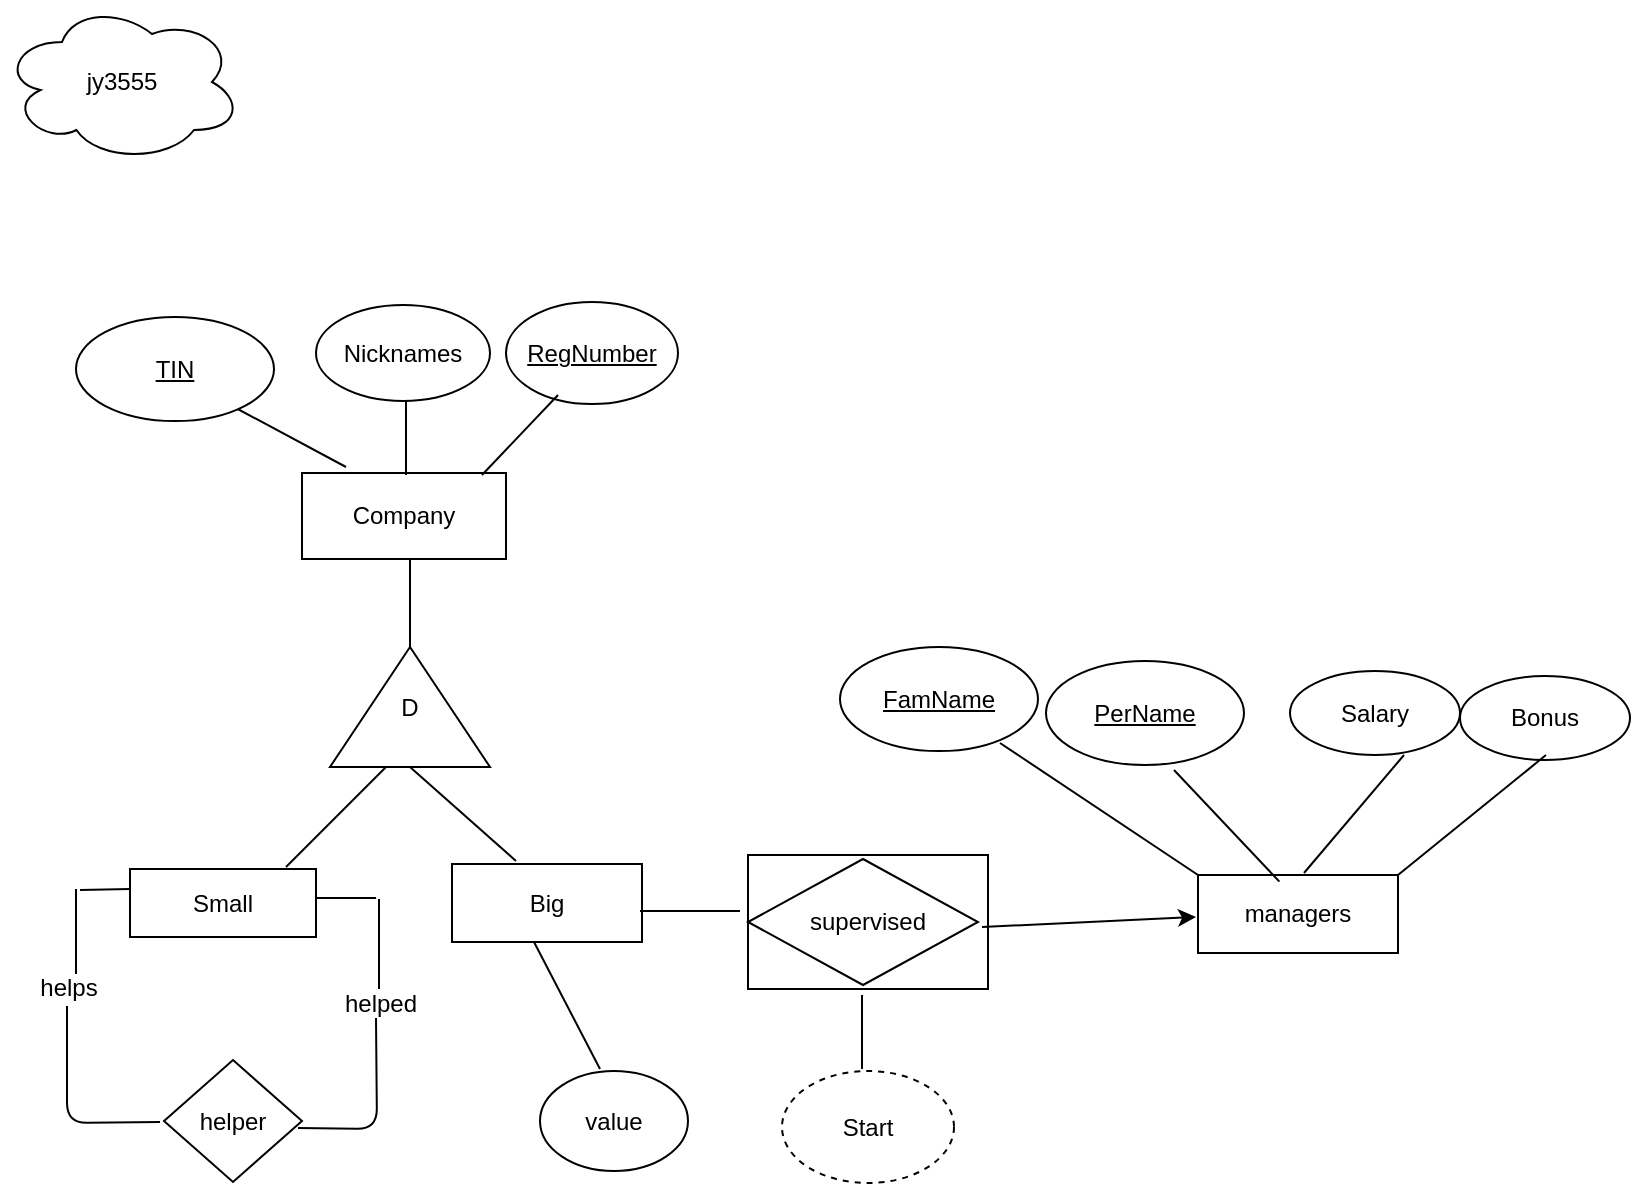 <mxfile version="15.2.7" type="device"><diagram id="KcgvSHTCboE4x2ObBVBz" name="Page-1"><mxGraphModel dx="2022" dy="1183" grid="0" gridSize="10" guides="1" tooltips="1" connect="1" arrows="0" fold="1" page="1" pageScale="1" pageWidth="850" pageHeight="1100" math="0" shadow="0"><root><mxCell id="0"/><mxCell id="1" parent="0"/><mxCell id="s2j03w_9j3l06wGRW7c5-1" value="jy3555" style="ellipse;shape=cloud;whiteSpace=wrap;html=1;" parent="1" vertex="1"><mxGeometry x="8" y="9" width="120" height="80" as="geometry"/></mxCell><mxCell id="Pi-29G8pHny4jlVin59--1" value="Company" style="rounded=0;whiteSpace=wrap;html=1;" vertex="1" parent="1"><mxGeometry x="158" y="244.5" width="102" height="43" as="geometry"/></mxCell><mxCell id="Pi-29G8pHny4jlVin59--2" value="" style="endArrow=none;html=1;" edge="1" parent="1"><mxGeometry width="50" height="50" relative="1" as="geometry"><mxPoint x="180" y="241.5" as="sourcePoint"/><mxPoint x="124" y="211.5" as="targetPoint"/></mxGeometry></mxCell><mxCell id="Pi-29G8pHny4jlVin59--3" value="&lt;u&gt;TIN&lt;/u&gt;" style="ellipse;whiteSpace=wrap;html=1;" vertex="1" parent="1"><mxGeometry x="45" y="166.5" width="99" height="52" as="geometry"/></mxCell><mxCell id="Pi-29G8pHny4jlVin59--5" value="&lt;span&gt;&lt;u&gt;RegNumber&lt;/u&gt;&lt;/span&gt;" style="ellipse;whiteSpace=wrap;html=1;" vertex="1" parent="1"><mxGeometry x="260" y="159" width="86" height="51" as="geometry"/></mxCell><mxCell id="Pi-29G8pHny4jlVin59--8" value="" style="endArrow=none;html=1;" edge="1" parent="1"><mxGeometry width="50" height="50" relative="1" as="geometry"><mxPoint x="248" y="245.5" as="sourcePoint"/><mxPoint x="286" y="205.5" as="targetPoint"/></mxGeometry></mxCell><mxCell id="Pi-29G8pHny4jlVin59--9" value="" style="endArrow=none;html=1;" edge="1" parent="1"><mxGeometry width="50" height="50" relative="1" as="geometry"><mxPoint x="210" y="245.5" as="sourcePoint"/><mxPoint x="210" y="208.5" as="targetPoint"/></mxGeometry></mxCell><mxCell id="Pi-29G8pHny4jlVin59--10" value="Nicknames" style="ellipse;whiteSpace=wrap;html=1;" vertex="1" parent="1"><mxGeometry x="165" y="160.5" width="87" height="48" as="geometry"/></mxCell><mxCell id="Pi-29G8pHny4jlVin59--12" value="" style="endArrow=none;html=1;" edge="1" parent="1"><mxGeometry width="50" height="50" relative="1" as="geometry"><mxPoint x="212" y="331.5" as="sourcePoint"/><mxPoint x="212" y="287.5" as="targetPoint"/></mxGeometry></mxCell><mxCell id="Pi-29G8pHny4jlVin59--13" value="D" style="triangle;whiteSpace=wrap;html=1;direction=north;" vertex="1" parent="1"><mxGeometry x="172" y="331.5" width="80" height="60" as="geometry"/></mxCell><mxCell id="Pi-29G8pHny4jlVin59--14" value="" style="endArrow=none;html=1;" edge="1" parent="1"><mxGeometry width="50" height="50" relative="1" as="geometry"><mxPoint x="150" y="441.5" as="sourcePoint"/><mxPoint x="200" y="391.5" as="targetPoint"/></mxGeometry></mxCell><mxCell id="Pi-29G8pHny4jlVin59--15" value="" style="endArrow=none;html=1;exitX=0;exitY=0.5;exitDx=0;exitDy=0;" edge="1" parent="1" source="Pi-29G8pHny4jlVin59--13"><mxGeometry width="50" height="50" relative="1" as="geometry"><mxPoint x="236" y="459.5" as="sourcePoint"/><mxPoint x="265" y="438.5" as="targetPoint"/></mxGeometry></mxCell><mxCell id="Pi-29G8pHny4jlVin59--16" value="Small" style="rounded=0;whiteSpace=wrap;html=1;" vertex="1" parent="1"><mxGeometry x="72" y="442.5" width="93" height="34" as="geometry"/></mxCell><mxCell id="Pi-29G8pHny4jlVin59--17" value="Big" style="rounded=0;whiteSpace=wrap;html=1;" vertex="1" parent="1"><mxGeometry x="233" y="440" width="95" height="39" as="geometry"/></mxCell><mxCell id="Pi-29G8pHny4jlVin59--18" value="managers" style="rounded=0;whiteSpace=wrap;html=1;" vertex="1" parent="1"><mxGeometry x="606" y="445.5" width="100" height="39" as="geometry"/></mxCell><mxCell id="Pi-29G8pHny4jlVin59--19" value="&lt;u&gt;FamName&lt;/u&gt;" style="ellipse;whiteSpace=wrap;html=1;" vertex="1" parent="1"><mxGeometry x="427" y="331.5" width="99" height="52" as="geometry"/></mxCell><mxCell id="Pi-29G8pHny4jlVin59--20" value="&lt;u&gt;PerName&lt;/u&gt;" style="ellipse;whiteSpace=wrap;html=1;" vertex="1" parent="1"><mxGeometry x="530" y="338.5" width="99" height="52" as="geometry"/></mxCell><mxCell id="Pi-29G8pHny4jlVin59--22" value="Salary" style="ellipse;whiteSpace=wrap;html=1;" vertex="1" parent="1"><mxGeometry x="652" y="343.5" width="85" height="42" as="geometry"/></mxCell><mxCell id="Pi-29G8pHny4jlVin59--23" value="Bonus" style="ellipse;whiteSpace=wrap;html=1;" vertex="1" parent="1"><mxGeometry x="737" y="346" width="85" height="42" as="geometry"/></mxCell><mxCell id="Pi-29G8pHny4jlVin59--24" value="" style="endArrow=none;html=1;exitX=1;exitY=0;exitDx=0;exitDy=0;" edge="1" parent="1" source="Pi-29G8pHny4jlVin59--18"><mxGeometry width="50" height="50" relative="1" as="geometry"><mxPoint x="730" y="435.5" as="sourcePoint"/><mxPoint x="780" y="385.5" as="targetPoint"/></mxGeometry></mxCell><mxCell id="Pi-29G8pHny4jlVin59--26" value="" style="endArrow=none;html=1;" edge="1" parent="1"><mxGeometry width="50" height="50" relative="1" as="geometry"><mxPoint x="659" y="444.5" as="sourcePoint"/><mxPoint x="709" y="385.5" as="targetPoint"/></mxGeometry></mxCell><mxCell id="Pi-29G8pHny4jlVin59--27" value="" style="endArrow=none;html=1;entryX=0.407;entryY=0.085;entryDx=0;entryDy=0;entryPerimeter=0;" edge="1" parent="1" target="Pi-29G8pHny4jlVin59--18"><mxGeometry width="50" height="50" relative="1" as="geometry"><mxPoint x="594" y="393" as="sourcePoint"/><mxPoint x="652" y="431" as="targetPoint"/></mxGeometry></mxCell><mxCell id="Pi-29G8pHny4jlVin59--28" value="" style="endArrow=none;html=1;entryX=0;entryY=0;entryDx=0;entryDy=0;" edge="1" parent="1" target="Pi-29G8pHny4jlVin59--18"><mxGeometry width="50" height="50" relative="1" as="geometry"><mxPoint x="507" y="379.5" as="sourcePoint"/><mxPoint x="582" y="444.5" as="targetPoint"/></mxGeometry></mxCell><mxCell id="Pi-29G8pHny4jlVin59--29" value="" style="endArrow=none;html=1;" edge="1" parent="1"><mxGeometry width="50" height="50" relative="1" as="geometry"><mxPoint x="307" y="542.5" as="sourcePoint"/><mxPoint x="274" y="479" as="targetPoint"/></mxGeometry></mxCell><mxCell id="Pi-29G8pHny4jlVin59--30" value="value" style="ellipse;whiteSpace=wrap;html=1;" vertex="1" parent="1"><mxGeometry x="277" y="543.5" width="74" height="50" as="geometry"/></mxCell><mxCell id="Pi-29G8pHny4jlVin59--31" value="" style="endArrow=none;html=1;" edge="1" parent="1"><mxGeometry width="50" height="50" relative="1" as="geometry"><mxPoint x="327" y="463.5" as="sourcePoint"/><mxPoint x="377" y="463.5" as="targetPoint"/></mxGeometry></mxCell><mxCell id="Pi-29G8pHny4jlVin59--32" value="" style="rhombus;whiteSpace=wrap;html=1;" vertex="1" parent="1"><mxGeometry x="381" y="437.5" width="115" height="63" as="geometry"/></mxCell><mxCell id="Pi-29G8pHny4jlVin59--33" value="supervised" style="rounded=0;whiteSpace=wrap;html=1;fillColor=none;" vertex="1" parent="1"><mxGeometry x="381" y="435.5" width="120" height="67" as="geometry"/></mxCell><mxCell id="Pi-29G8pHny4jlVin59--35" value="" style="endArrow=classic;html=1;" edge="1" parent="1"><mxGeometry width="50" height="50" relative="1" as="geometry"><mxPoint x="498" y="471.5" as="sourcePoint"/><mxPoint x="605" y="466.5" as="targetPoint"/></mxGeometry></mxCell><mxCell id="Pi-29G8pHny4jlVin59--36" value="" style="endArrow=none;html=1;" edge="1" parent="1"><mxGeometry width="50" height="50" relative="1" as="geometry"><mxPoint x="438" y="542.5" as="sourcePoint"/><mxPoint x="438" y="505.5" as="targetPoint"/></mxGeometry></mxCell><mxCell id="Pi-29G8pHny4jlVin59--37" value="Start" style="ellipse;whiteSpace=wrap;html=1;fillColor=none;dashed=1;" vertex="1" parent="1"><mxGeometry x="398" y="543.5" width="86" height="56" as="geometry"/></mxCell><mxCell id="Pi-29G8pHny4jlVin59--40" value="" style="endArrow=none;html=1;" edge="1" parent="1"><mxGeometry width="50" height="50" relative="1" as="geometry"><mxPoint x="47" y="453" as="sourcePoint"/><mxPoint x="72" y="452.5" as="targetPoint"/></mxGeometry></mxCell><mxCell id="Pi-29G8pHny4jlVin59--41" value="" style="endArrow=none;html=1;" edge="1" parent="1"><mxGeometry width="50" height="50" relative="1" as="geometry"><mxPoint x="45" y="495" as="sourcePoint"/><mxPoint x="45" y="452.5" as="targetPoint"/></mxGeometry></mxCell><mxCell id="Pi-29G8pHny4jlVin59--42" value="helps" style="text;html=1;align=center;verticalAlign=middle;resizable=0;points=[];autosize=1;strokeColor=none;fillColor=none;" vertex="1" parent="1"><mxGeometry x="21" y="493" width="39" height="18" as="geometry"/></mxCell><mxCell id="Pi-29G8pHny4jlVin59--46" value="" style="endArrow=none;html=1;edgeStyle=orthogonalEdgeStyle;elbow=vertical;" edge="1" parent="1" target="Pi-29G8pHny4jlVin59--42"><mxGeometry width="50" height="50" relative="1" as="geometry"><mxPoint x="87" y="569" as="sourcePoint"/><mxPoint x="160" y="584" as="targetPoint"/></mxGeometry></mxCell><mxCell id="Pi-29G8pHny4jlVin59--47" value="helper" style="rhombus;whiteSpace=wrap;html=1;fillColor=none;" vertex="1" parent="1"><mxGeometry x="89" y="538" width="69" height="61" as="geometry"/></mxCell><mxCell id="Pi-29G8pHny4jlVin59--48" value="" style="endArrow=none;html=1;edgeStyle=orthogonalEdgeStyle;elbow=vertical;" edge="1" parent="1"><mxGeometry width="50" height="50" relative="1" as="geometry"><mxPoint x="156" y="572" as="sourcePoint"/><mxPoint x="195" y="517" as="targetPoint"/></mxGeometry></mxCell><mxCell id="Pi-29G8pHny4jlVin59--49" value="helped" style="text;html=1;align=center;verticalAlign=middle;resizable=0;points=[];autosize=1;strokeColor=none;fillColor=none;" vertex="1" parent="1"><mxGeometry x="174" y="501" width="46" height="18" as="geometry"/></mxCell><mxCell id="Pi-29G8pHny4jlVin59--50" value="" style="endArrow=none;html=1;" edge="1" parent="1"><mxGeometry width="50" height="50" relative="1" as="geometry"><mxPoint x="196.5" y="502.5" as="sourcePoint"/><mxPoint x="196.5" y="457.5" as="targetPoint"/></mxGeometry></mxCell><mxCell id="Pi-29G8pHny4jlVin59--51" value="" style="endArrow=none;html=1;" edge="1" parent="1"><mxGeometry width="50" height="50" relative="1" as="geometry"><mxPoint x="165" y="457" as="sourcePoint"/><mxPoint x="195" y="457" as="targetPoint"/><Array as="points"><mxPoint x="190" y="457"/></Array></mxGeometry></mxCell></root></mxGraphModel></diagram></mxfile>